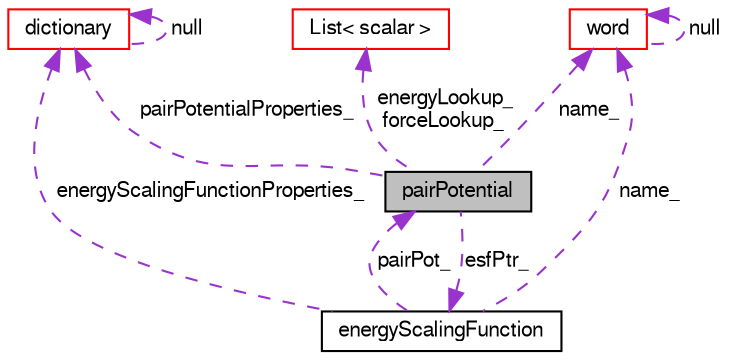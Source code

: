 digraph "pairPotential"
{
  bgcolor="transparent";
  edge [fontname="FreeSans",fontsize="10",labelfontname="FreeSans",labelfontsize="10"];
  node [fontname="FreeSans",fontsize="10",shape=record];
  Node8 [label="pairPotential",height=0.2,width=0.4,color="black", fillcolor="grey75", style="filled", fontcolor="black"];
  Node9 -> Node8 [dir="back",color="darkorchid3",fontsize="10",style="dashed",label=" energyLookup_\nforceLookup_" ,fontname="FreeSans"];
  Node9 [label="List\< scalar \>",height=0.2,width=0.4,color="red",URL="$a25694.html"];
  Node13 -> Node8 [dir="back",color="darkorchid3",fontsize="10",style="dashed",label=" pairPotentialProperties_" ,fontname="FreeSans"];
  Node13 [label="dictionary",height=0.2,width=0.4,color="red",URL="$a26014.html",tooltip="A list of keyword definitions, which are a keyword followed by any number of values (e..."];
  Node13 -> Node13 [dir="back",color="darkorchid3",fontsize="10",style="dashed",label=" null" ,fontname="FreeSans"];
  Node26 -> Node8 [dir="back",color="darkorchid3",fontsize="10",style="dashed",label=" esfPtr_" ,fontname="FreeSans"];
  Node26 [label="energyScalingFunction",height=0.2,width=0.4,color="black",URL="$a24418.html"];
  Node8 -> Node26 [dir="back",color="darkorchid3",fontsize="10",style="dashed",label=" pairPot_" ,fontname="FreeSans"];
  Node13 -> Node26 [dir="back",color="darkorchid3",fontsize="10",style="dashed",label=" energyScalingFunctionProperties_" ,fontname="FreeSans"];
  Node27 -> Node26 [dir="back",color="darkorchid3",fontsize="10",style="dashed",label=" name_" ,fontname="FreeSans"];
  Node27 [label="word",height=0.2,width=0.4,color="red",URL="$a28258.html",tooltip="A class for handling words, derived from string. "];
  Node27 -> Node27 [dir="back",color="darkorchid3",fontsize="10",style="dashed",label=" null" ,fontname="FreeSans"];
  Node27 -> Node8 [dir="back",color="darkorchid3",fontsize="10",style="dashed",label=" name_" ,fontname="FreeSans"];
}
